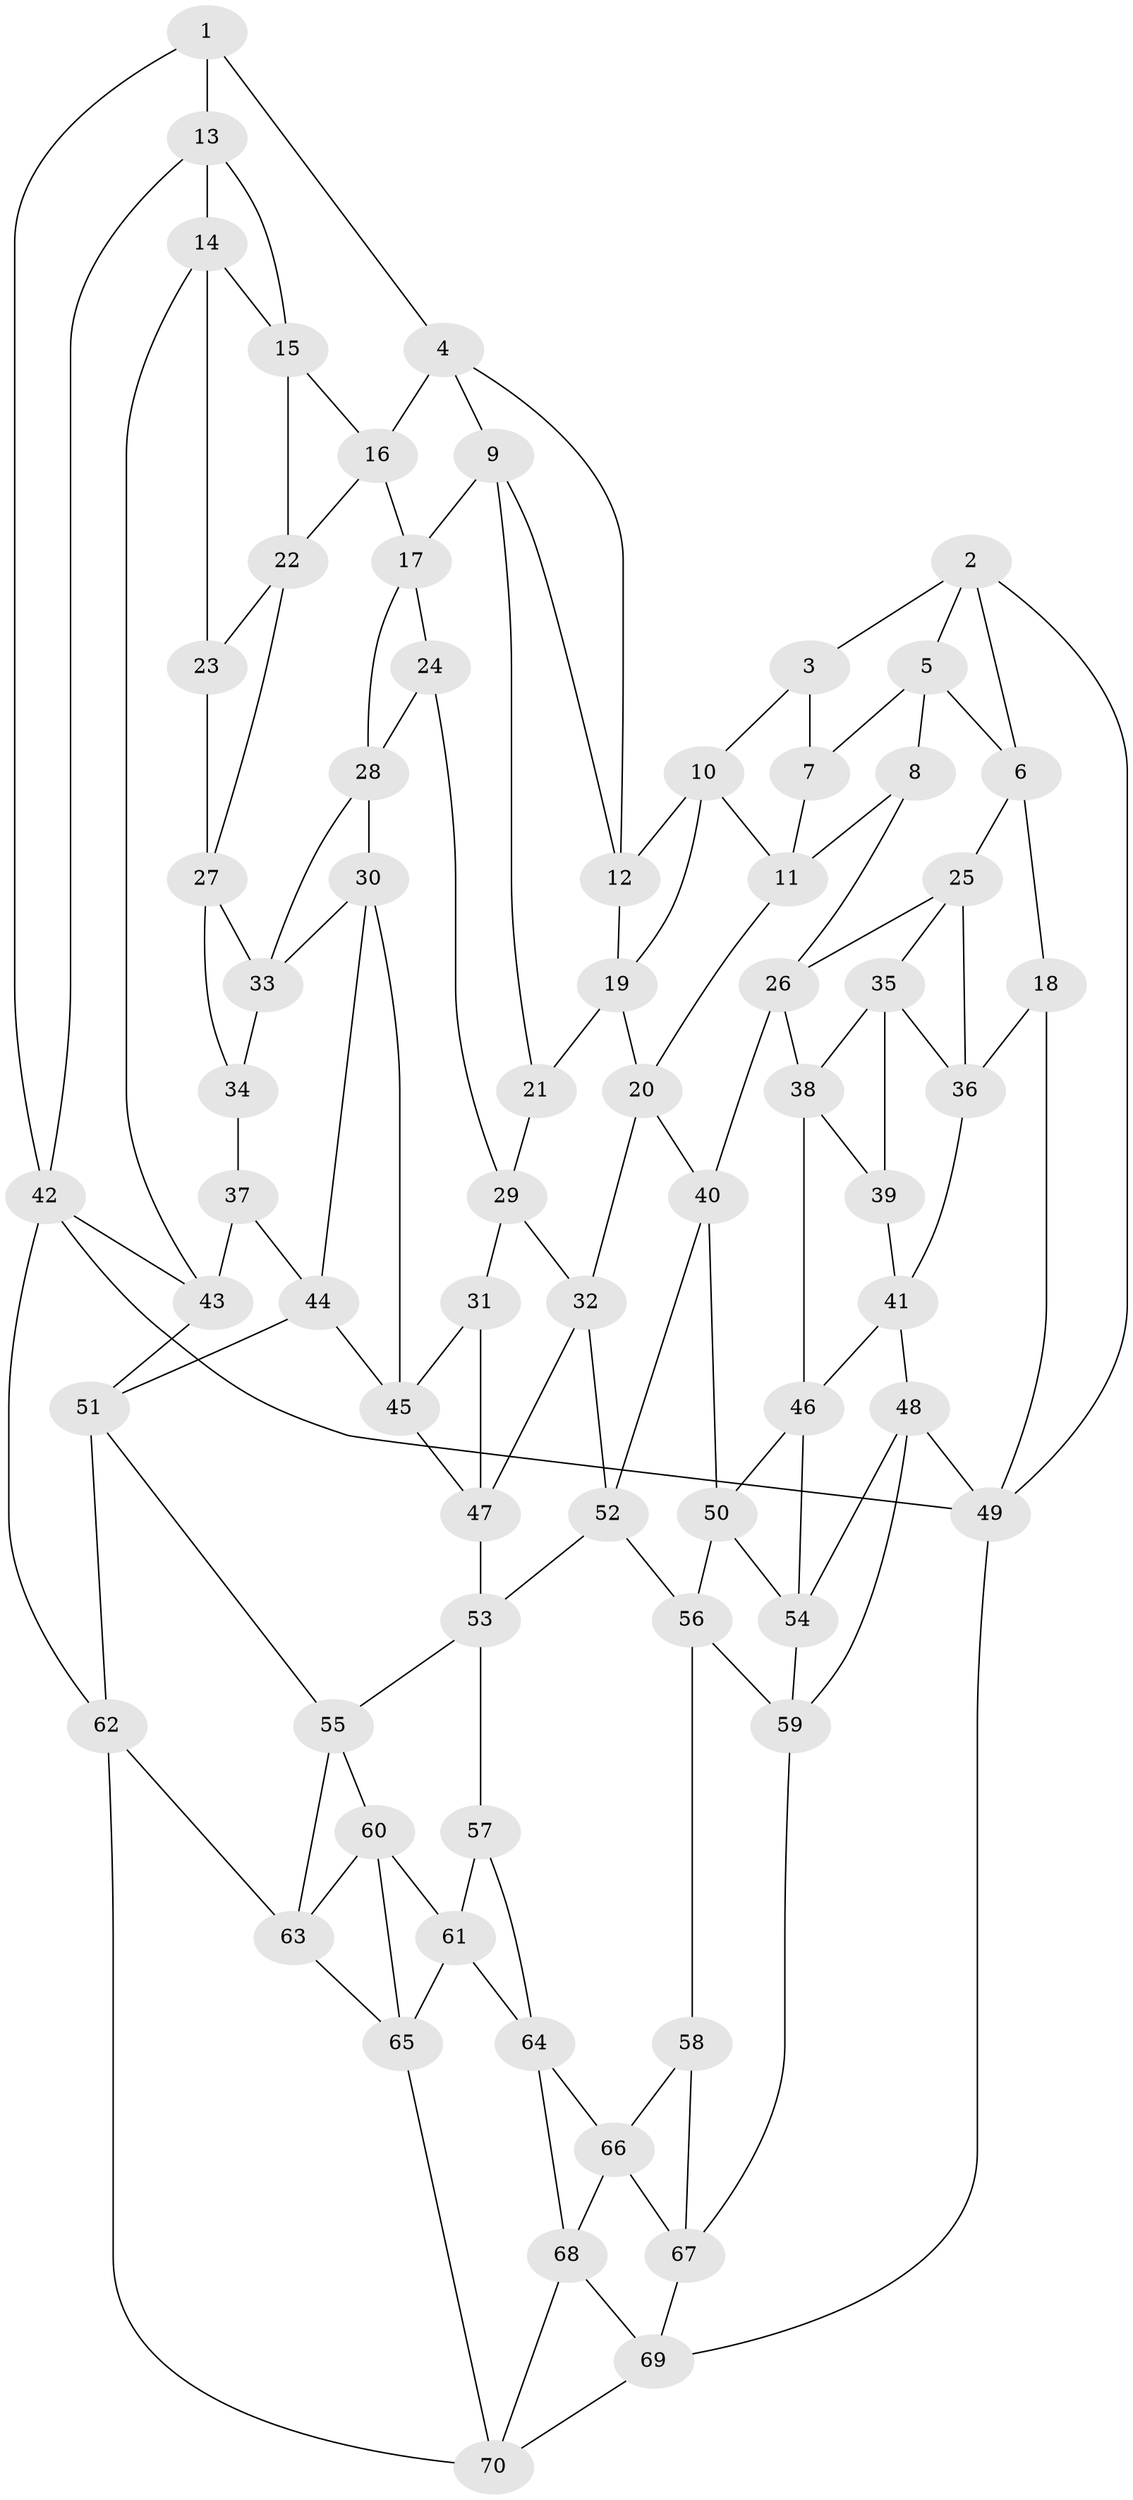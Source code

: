// original degree distribution, {3: 0.014285714285714285, 4: 0.2571428571428571, 6: 0.24285714285714285, 5: 0.4857142857142857}
// Generated by graph-tools (version 1.1) at 2025/51/03/09/25 03:51:09]
// undirected, 70 vertices, 134 edges
graph export_dot {
graph [start="1"]
  node [color=gray90,style=filled];
  1;
  2;
  3;
  4;
  5;
  6;
  7;
  8;
  9;
  10;
  11;
  12;
  13;
  14;
  15;
  16;
  17;
  18;
  19;
  20;
  21;
  22;
  23;
  24;
  25;
  26;
  27;
  28;
  29;
  30;
  31;
  32;
  33;
  34;
  35;
  36;
  37;
  38;
  39;
  40;
  41;
  42;
  43;
  44;
  45;
  46;
  47;
  48;
  49;
  50;
  51;
  52;
  53;
  54;
  55;
  56;
  57;
  58;
  59;
  60;
  61;
  62;
  63;
  64;
  65;
  66;
  67;
  68;
  69;
  70;
  1 -- 4 [weight=1.0];
  1 -- 13 [weight=1.0];
  1 -- 42 [weight=1.0];
  2 -- 3 [weight=1.0];
  2 -- 5 [weight=1.0];
  2 -- 6 [weight=1.0];
  2 -- 49 [weight=1.0];
  3 -- 7 [weight=1.0];
  3 -- 10 [weight=1.0];
  4 -- 9 [weight=1.0];
  4 -- 12 [weight=1.0];
  4 -- 16 [weight=1.0];
  5 -- 6 [weight=1.0];
  5 -- 7 [weight=1.0];
  5 -- 8 [weight=1.0];
  6 -- 18 [weight=1.0];
  6 -- 25 [weight=1.0];
  7 -- 11 [weight=1.0];
  8 -- 11 [weight=1.0];
  8 -- 26 [weight=1.0];
  9 -- 12 [weight=1.0];
  9 -- 17 [weight=1.0];
  9 -- 21 [weight=1.0];
  10 -- 11 [weight=1.0];
  10 -- 12 [weight=1.0];
  10 -- 19 [weight=1.0];
  11 -- 20 [weight=1.0];
  12 -- 19 [weight=1.0];
  13 -- 14 [weight=1.0];
  13 -- 15 [weight=1.0];
  13 -- 42 [weight=1.0];
  14 -- 15 [weight=1.0];
  14 -- 23 [weight=1.0];
  14 -- 43 [weight=1.0];
  15 -- 16 [weight=1.0];
  15 -- 22 [weight=1.0];
  16 -- 17 [weight=1.0];
  16 -- 22 [weight=1.0];
  17 -- 24 [weight=1.0];
  17 -- 28 [weight=1.0];
  18 -- 36 [weight=1.0];
  18 -- 49 [weight=1.0];
  19 -- 20 [weight=1.0];
  19 -- 21 [weight=1.0];
  20 -- 32 [weight=1.0];
  20 -- 40 [weight=1.0];
  21 -- 29 [weight=1.0];
  22 -- 23 [weight=1.0];
  22 -- 27 [weight=1.0];
  23 -- 27 [weight=1.0];
  24 -- 28 [weight=1.0];
  24 -- 29 [weight=1.0];
  25 -- 26 [weight=1.0];
  25 -- 35 [weight=1.0];
  25 -- 36 [weight=1.0];
  26 -- 38 [weight=1.0];
  26 -- 40 [weight=1.0];
  27 -- 33 [weight=1.0];
  27 -- 34 [weight=1.0];
  28 -- 30 [weight=1.0];
  28 -- 33 [weight=1.0];
  29 -- 31 [weight=1.0];
  29 -- 32 [weight=1.0];
  30 -- 33 [weight=1.0];
  30 -- 44 [weight=1.0];
  30 -- 45 [weight=1.0];
  31 -- 45 [weight=1.0];
  31 -- 47 [weight=1.0];
  32 -- 47 [weight=1.0];
  32 -- 52 [weight=1.0];
  33 -- 34 [weight=1.0];
  34 -- 37 [weight=2.0];
  35 -- 36 [weight=1.0];
  35 -- 38 [weight=1.0];
  35 -- 39 [weight=1.0];
  36 -- 41 [weight=1.0];
  37 -- 43 [weight=1.0];
  37 -- 44 [weight=1.0];
  38 -- 39 [weight=1.0];
  38 -- 46 [weight=1.0];
  39 -- 41 [weight=1.0];
  40 -- 50 [weight=1.0];
  40 -- 52 [weight=1.0];
  41 -- 46 [weight=1.0];
  41 -- 48 [weight=1.0];
  42 -- 43 [weight=1.0];
  42 -- 49 [weight=2.0];
  42 -- 62 [weight=1.0];
  43 -- 51 [weight=1.0];
  44 -- 45 [weight=1.0];
  44 -- 51 [weight=1.0];
  45 -- 47 [weight=1.0];
  46 -- 50 [weight=1.0];
  46 -- 54 [weight=1.0];
  47 -- 53 [weight=1.0];
  48 -- 49 [weight=1.0];
  48 -- 54 [weight=1.0];
  48 -- 59 [weight=1.0];
  49 -- 69 [weight=1.0];
  50 -- 54 [weight=1.0];
  50 -- 56 [weight=1.0];
  51 -- 55 [weight=1.0];
  51 -- 62 [weight=1.0];
  52 -- 53 [weight=1.0];
  52 -- 56 [weight=1.0];
  53 -- 55 [weight=1.0];
  53 -- 57 [weight=1.0];
  54 -- 59 [weight=1.0];
  55 -- 60 [weight=1.0];
  55 -- 63 [weight=1.0];
  56 -- 58 [weight=1.0];
  56 -- 59 [weight=1.0];
  57 -- 61 [weight=1.0];
  57 -- 64 [weight=1.0];
  58 -- 66 [weight=1.0];
  58 -- 67 [weight=1.0];
  59 -- 67 [weight=1.0];
  60 -- 61 [weight=1.0];
  60 -- 63 [weight=1.0];
  60 -- 65 [weight=1.0];
  61 -- 64 [weight=1.0];
  61 -- 65 [weight=1.0];
  62 -- 63 [weight=1.0];
  62 -- 70 [weight=1.0];
  63 -- 65 [weight=1.0];
  64 -- 66 [weight=1.0];
  64 -- 68 [weight=1.0];
  65 -- 70 [weight=1.0];
  66 -- 67 [weight=1.0];
  66 -- 68 [weight=1.0];
  67 -- 69 [weight=1.0];
  68 -- 69 [weight=1.0];
  68 -- 70 [weight=1.0];
  69 -- 70 [weight=1.0];
}
